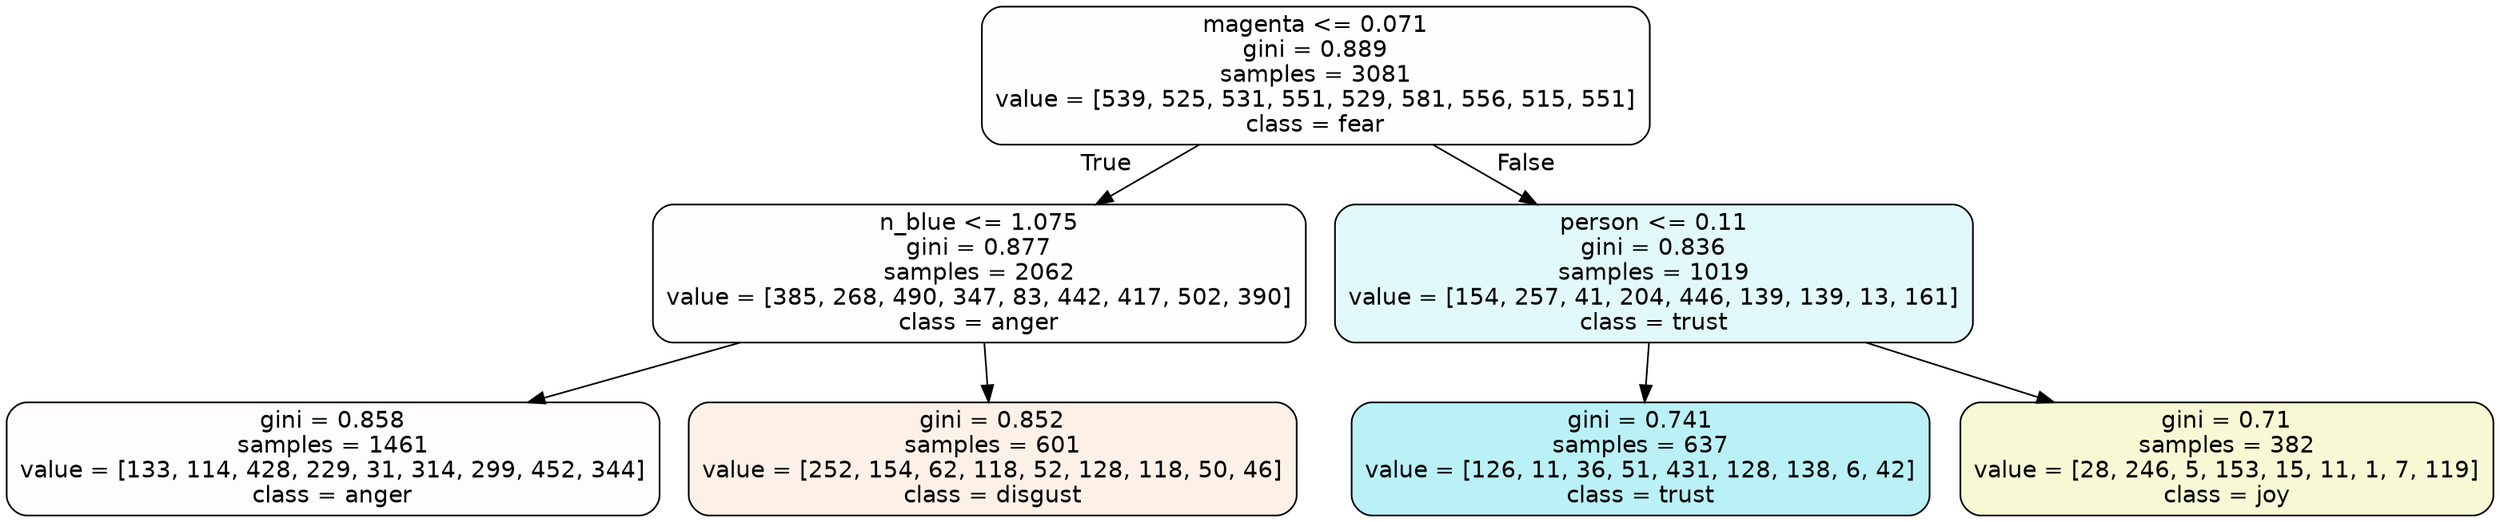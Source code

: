 digraph Tree {
node [shape=box, style="filled, rounded", color="black", fontname=helvetica] ;
edge [fontname=helvetica] ;
0 [label="magenta <= 0.071\ngini = 0.889\nsamples = 3081\nvalue = [539, 525, 531, 551, 529, 581, 556, 515, 551]\nclass = fear", fillcolor="#3964e501"] ;
1 [label="n_blue <= 1.075\ngini = 0.877\nsamples = 2062\nvalue = [385, 268, 490, 347, 83, 442, 417, 502, 390]\nclass = anger", fillcolor="#e539d701"] ;
0 -> 1 [labeldistance=2.5, labelangle=45, headlabel="True"] ;
2 [label="gini = 0.858\nsamples = 1461\nvalue = [133, 114, 428, 229, 31, 314, 299, 452, 344]\nclass = anger", fillcolor="#e539d703"] ;
1 -> 2 ;
3 [label="gini = 0.852\nsamples = 601\nvalue = [252, 154, 62, 118, 52, 128, 118, 50, 46]\nclass = disgust", fillcolor="#e581391e"] ;
1 -> 3 ;
4 [label="person <= 0.11\ngini = 0.836\nsamples = 1019\nvalue = [154, 257, 41, 204, 446, 139, 139, 13, 161]\nclass = trust", fillcolor="#39d7e525"] ;
0 -> 4 [labeldistance=2.5, labelangle=-45, headlabel="False"] ;
5 [label="gini = 0.741\nsamples = 637\nvalue = [126, 11, 36, 51, 431, 128, 138, 6, 42]\nclass = trust", fillcolor="#39d7e55a"] ;
4 -> 5 ;
6 [label="gini = 0.71\nsamples = 382\nvalue = [28, 246, 5, 153, 15, 11, 1, 7, 119]\nclass = joy", fillcolor="#d7e53937"] ;
4 -> 6 ;
}